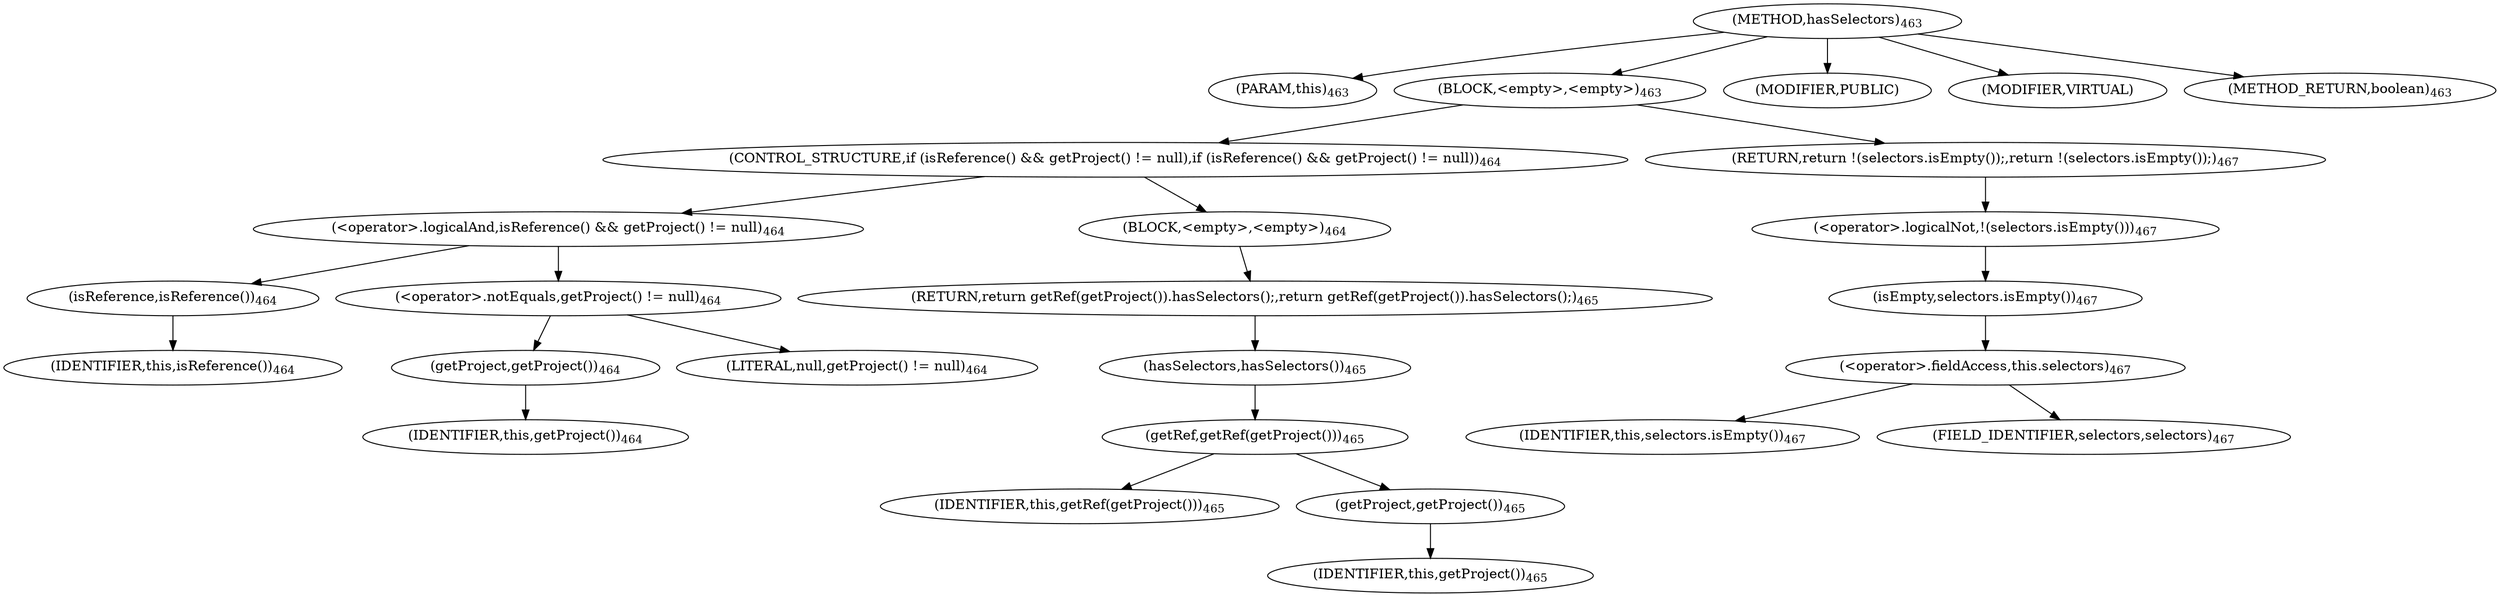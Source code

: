 digraph "hasSelectors" {  
"1038" [label = <(METHOD,hasSelectors)<SUB>463</SUB>> ]
"103" [label = <(PARAM,this)<SUB>463</SUB>> ]
"1039" [label = <(BLOCK,&lt;empty&gt;,&lt;empty&gt;)<SUB>463</SUB>> ]
"1040" [label = <(CONTROL_STRUCTURE,if (isReference() &amp;&amp; getProject() != null),if (isReference() &amp;&amp; getProject() != null))<SUB>464</SUB>> ]
"1041" [label = <(&lt;operator&gt;.logicalAnd,isReference() &amp;&amp; getProject() != null)<SUB>464</SUB>> ]
"1042" [label = <(isReference,isReference())<SUB>464</SUB>> ]
"102" [label = <(IDENTIFIER,this,isReference())<SUB>464</SUB>> ]
"1043" [label = <(&lt;operator&gt;.notEquals,getProject() != null)<SUB>464</SUB>> ]
"1044" [label = <(getProject,getProject())<SUB>464</SUB>> ]
"104" [label = <(IDENTIFIER,this,getProject())<SUB>464</SUB>> ]
"1045" [label = <(LITERAL,null,getProject() != null)<SUB>464</SUB>> ]
"1046" [label = <(BLOCK,&lt;empty&gt;,&lt;empty&gt;)<SUB>464</SUB>> ]
"1047" [label = <(RETURN,return getRef(getProject()).hasSelectors();,return getRef(getProject()).hasSelectors();)<SUB>465</SUB>> ]
"1048" [label = <(hasSelectors,hasSelectors())<SUB>465</SUB>> ]
"1049" [label = <(getRef,getRef(getProject()))<SUB>465</SUB>> ]
"106" [label = <(IDENTIFIER,this,getRef(getProject()))<SUB>465</SUB>> ]
"1050" [label = <(getProject,getProject())<SUB>465</SUB>> ]
"105" [label = <(IDENTIFIER,this,getProject())<SUB>465</SUB>> ]
"1051" [label = <(RETURN,return !(selectors.isEmpty());,return !(selectors.isEmpty());)<SUB>467</SUB>> ]
"1052" [label = <(&lt;operator&gt;.logicalNot,!(selectors.isEmpty()))<SUB>467</SUB>> ]
"1053" [label = <(isEmpty,selectors.isEmpty())<SUB>467</SUB>> ]
"1054" [label = <(&lt;operator&gt;.fieldAccess,this.selectors)<SUB>467</SUB>> ]
"1055" [label = <(IDENTIFIER,this,selectors.isEmpty())<SUB>467</SUB>> ]
"1056" [label = <(FIELD_IDENTIFIER,selectors,selectors)<SUB>467</SUB>> ]
"1057" [label = <(MODIFIER,PUBLIC)> ]
"1058" [label = <(MODIFIER,VIRTUAL)> ]
"1059" [label = <(METHOD_RETURN,boolean)<SUB>463</SUB>> ]
  "1038" -> "103" 
  "1038" -> "1039" 
  "1038" -> "1057" 
  "1038" -> "1058" 
  "1038" -> "1059" 
  "1039" -> "1040" 
  "1039" -> "1051" 
  "1040" -> "1041" 
  "1040" -> "1046" 
  "1041" -> "1042" 
  "1041" -> "1043" 
  "1042" -> "102" 
  "1043" -> "1044" 
  "1043" -> "1045" 
  "1044" -> "104" 
  "1046" -> "1047" 
  "1047" -> "1048" 
  "1048" -> "1049" 
  "1049" -> "106" 
  "1049" -> "1050" 
  "1050" -> "105" 
  "1051" -> "1052" 
  "1052" -> "1053" 
  "1053" -> "1054" 
  "1054" -> "1055" 
  "1054" -> "1056" 
}
